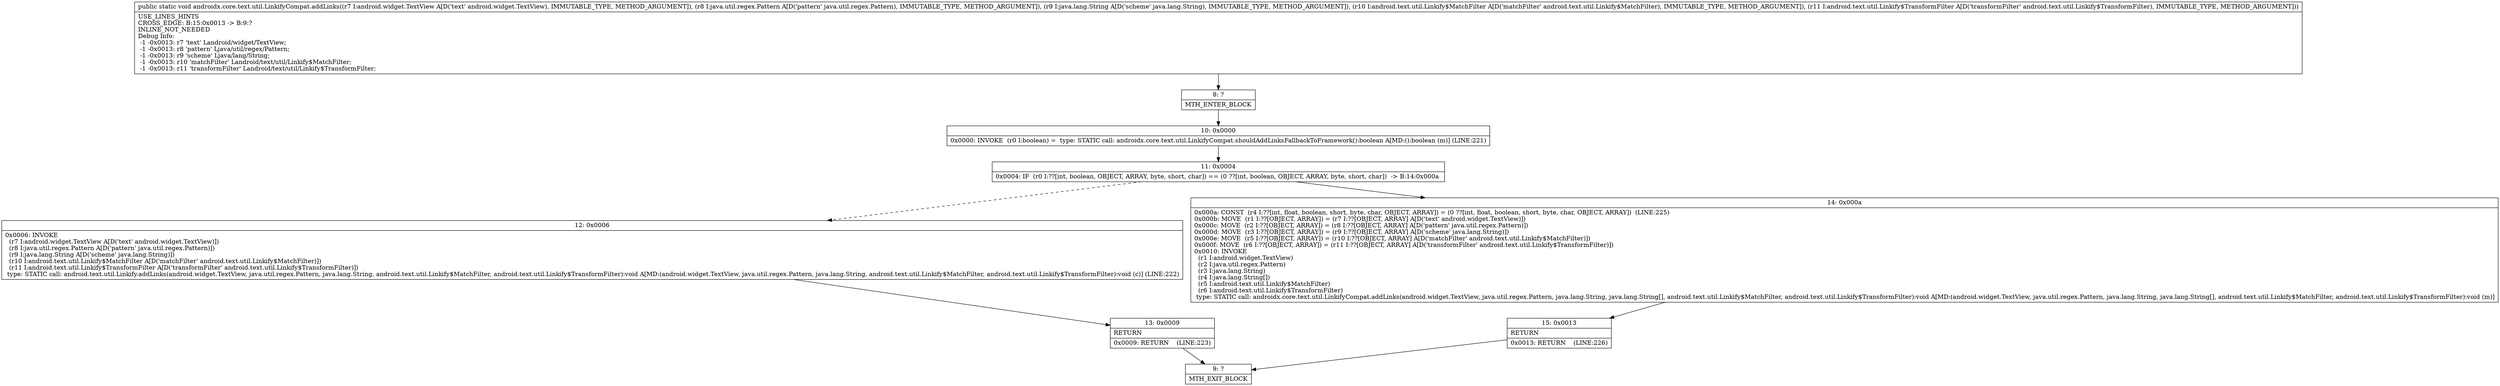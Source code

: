 digraph "CFG forandroidx.core.text.util.LinkifyCompat.addLinks(Landroid\/widget\/TextView;Ljava\/util\/regex\/Pattern;Ljava\/lang\/String;Landroid\/text\/util\/Linkify$MatchFilter;Landroid\/text\/util\/Linkify$TransformFilter;)V" {
Node_8 [shape=record,label="{8\:\ ?|MTH_ENTER_BLOCK\l}"];
Node_10 [shape=record,label="{10\:\ 0x0000|0x0000: INVOKE  (r0 I:boolean) =  type: STATIC call: androidx.core.text.util.LinkifyCompat.shouldAddLinksFallbackToFramework():boolean A[MD:():boolean (m)] (LINE:221)\l}"];
Node_11 [shape=record,label="{11\:\ 0x0004|0x0004: IF  (r0 I:??[int, boolean, OBJECT, ARRAY, byte, short, char]) == (0 ??[int, boolean, OBJECT, ARRAY, byte, short, char])  \-\> B:14:0x000a \l}"];
Node_12 [shape=record,label="{12\:\ 0x0006|0x0006: INVOKE  \l  (r7 I:android.widget.TextView A[D('text' android.widget.TextView)])\l  (r8 I:java.util.regex.Pattern A[D('pattern' java.util.regex.Pattern)])\l  (r9 I:java.lang.String A[D('scheme' java.lang.String)])\l  (r10 I:android.text.util.Linkify$MatchFilter A[D('matchFilter' android.text.util.Linkify$MatchFilter)])\l  (r11 I:android.text.util.Linkify$TransformFilter A[D('transformFilter' android.text.util.Linkify$TransformFilter)])\l type: STATIC call: android.text.util.Linkify.addLinks(android.widget.TextView, java.util.regex.Pattern, java.lang.String, android.text.util.Linkify$MatchFilter, android.text.util.Linkify$TransformFilter):void A[MD:(android.widget.TextView, java.util.regex.Pattern, java.lang.String, android.text.util.Linkify$MatchFilter, android.text.util.Linkify$TransformFilter):void (c)] (LINE:222)\l}"];
Node_13 [shape=record,label="{13\:\ 0x0009|RETURN\l|0x0009: RETURN    (LINE:223)\l}"];
Node_9 [shape=record,label="{9\:\ ?|MTH_EXIT_BLOCK\l}"];
Node_14 [shape=record,label="{14\:\ 0x000a|0x000a: CONST  (r4 I:??[int, float, boolean, short, byte, char, OBJECT, ARRAY]) = (0 ??[int, float, boolean, short, byte, char, OBJECT, ARRAY])  (LINE:225)\l0x000b: MOVE  (r1 I:??[OBJECT, ARRAY]) = (r7 I:??[OBJECT, ARRAY] A[D('text' android.widget.TextView)]) \l0x000c: MOVE  (r2 I:??[OBJECT, ARRAY]) = (r8 I:??[OBJECT, ARRAY] A[D('pattern' java.util.regex.Pattern)]) \l0x000d: MOVE  (r3 I:??[OBJECT, ARRAY]) = (r9 I:??[OBJECT, ARRAY] A[D('scheme' java.lang.String)]) \l0x000e: MOVE  (r5 I:??[OBJECT, ARRAY]) = (r10 I:??[OBJECT, ARRAY] A[D('matchFilter' android.text.util.Linkify$MatchFilter)]) \l0x000f: MOVE  (r6 I:??[OBJECT, ARRAY]) = (r11 I:??[OBJECT, ARRAY] A[D('transformFilter' android.text.util.Linkify$TransformFilter)]) \l0x0010: INVOKE  \l  (r1 I:android.widget.TextView)\l  (r2 I:java.util.regex.Pattern)\l  (r3 I:java.lang.String)\l  (r4 I:java.lang.String[])\l  (r5 I:android.text.util.Linkify$MatchFilter)\l  (r6 I:android.text.util.Linkify$TransformFilter)\l type: STATIC call: androidx.core.text.util.LinkifyCompat.addLinks(android.widget.TextView, java.util.regex.Pattern, java.lang.String, java.lang.String[], android.text.util.Linkify$MatchFilter, android.text.util.Linkify$TransformFilter):void A[MD:(android.widget.TextView, java.util.regex.Pattern, java.lang.String, java.lang.String[], android.text.util.Linkify$MatchFilter, android.text.util.Linkify$TransformFilter):void (m)]\l}"];
Node_15 [shape=record,label="{15\:\ 0x0013|RETURN\l|0x0013: RETURN    (LINE:226)\l}"];
MethodNode[shape=record,label="{public static void androidx.core.text.util.LinkifyCompat.addLinks((r7 I:android.widget.TextView A[D('text' android.widget.TextView), IMMUTABLE_TYPE, METHOD_ARGUMENT]), (r8 I:java.util.regex.Pattern A[D('pattern' java.util.regex.Pattern), IMMUTABLE_TYPE, METHOD_ARGUMENT]), (r9 I:java.lang.String A[D('scheme' java.lang.String), IMMUTABLE_TYPE, METHOD_ARGUMENT]), (r10 I:android.text.util.Linkify$MatchFilter A[D('matchFilter' android.text.util.Linkify$MatchFilter), IMMUTABLE_TYPE, METHOD_ARGUMENT]), (r11 I:android.text.util.Linkify$TransformFilter A[D('transformFilter' android.text.util.Linkify$TransformFilter), IMMUTABLE_TYPE, METHOD_ARGUMENT]))  | USE_LINES_HINTS\lCROSS_EDGE: B:15:0x0013 \-\> B:9:?\lINLINE_NOT_NEEDED\lDebug Info:\l  \-1 \-0x0013: r7 'text' Landroid\/widget\/TextView;\l  \-1 \-0x0013: r8 'pattern' Ljava\/util\/regex\/Pattern;\l  \-1 \-0x0013: r9 'scheme' Ljava\/lang\/String;\l  \-1 \-0x0013: r10 'matchFilter' Landroid\/text\/util\/Linkify$MatchFilter;\l  \-1 \-0x0013: r11 'transformFilter' Landroid\/text\/util\/Linkify$TransformFilter;\l}"];
MethodNode -> Node_8;Node_8 -> Node_10;
Node_10 -> Node_11;
Node_11 -> Node_12[style=dashed];
Node_11 -> Node_14;
Node_12 -> Node_13;
Node_13 -> Node_9;
Node_14 -> Node_15;
Node_15 -> Node_9;
}

